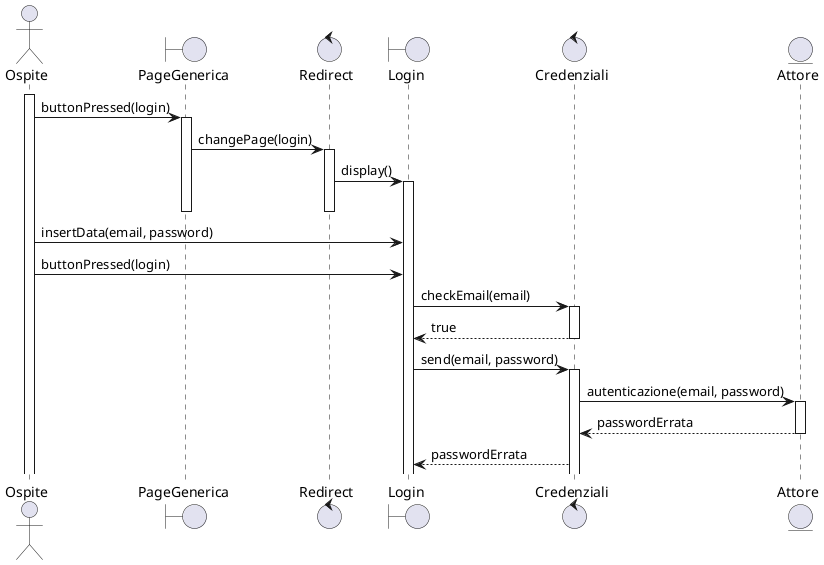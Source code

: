 @startuml 
    Actor Ospite
    Boundary PageGenerica
    Control Redirect
    Boundary Login
    Control Credenziali
    Entity Attore

    Activate Ospite
    Ospite -> PageGenerica : buttonPressed(login)
    activate PageGenerica
    PageGenerica -> Redirect : changePage(login)
    activate Redirect
    Redirect -> Login : display()
    Activate Login
    Deactivate PageGenerica
    Deactivate Redirect
    Ospite -> Login : insertData(email, password)

    Ospite -> Login : buttonPressed(login)
    Login -> Credenziali : checkEmail(email)
    activate Credenziali
    Credenziali --> Login : true
    deactivate Credenziali
    
    Login -> Credenziali : send(email, password)
    activate Credenziali
    Credenziali -> Attore : autenticazione(email, password)
    Activate Attore
    Credenziali <-- Attore : passwordErrata
    deactivate Attore
    Credenziali --> Login : passwordErrata


@enduml 
